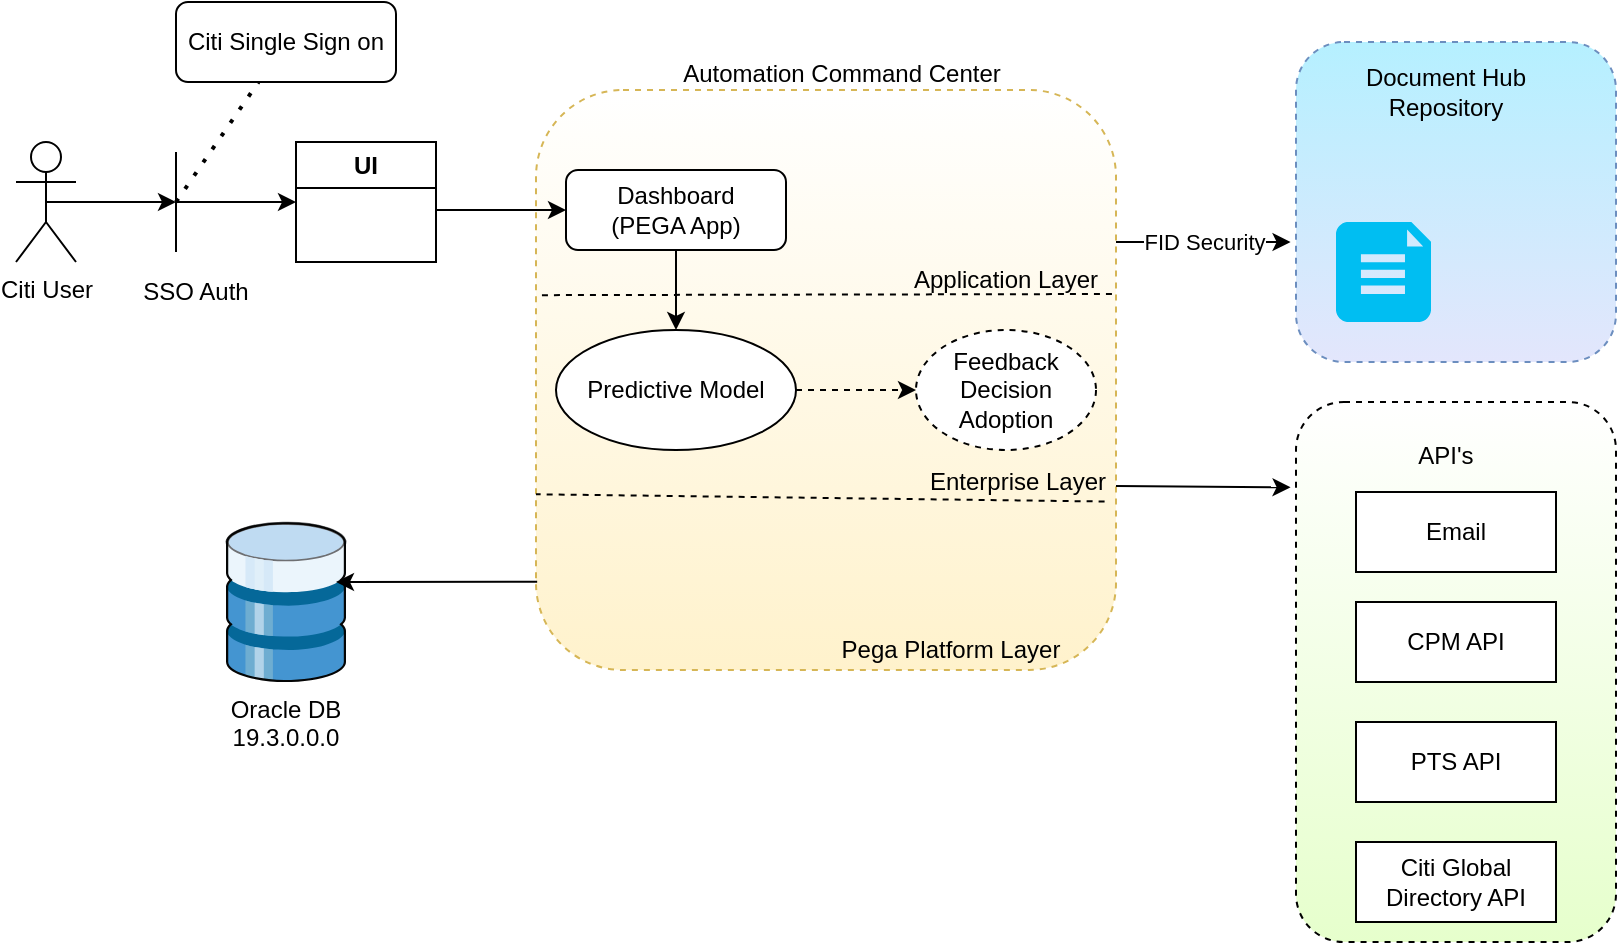 <mxfile version="24.7.6">
  <diagram name="Page-1" id="JeuteiJrWNUM56fj1YCd">
    <mxGraphModel dx="1034" dy="420" grid="1" gridSize="10" guides="1" tooltips="1" connect="1" arrows="1" fold="1" page="1" pageScale="1" pageWidth="850" pageHeight="1100" math="0" shadow="0">
      <root>
        <object label="" id="0">
          <mxCell />
        </object>
        <mxCell id="1" parent="0" />
        <object label="Citi User&lt;div&gt;&lt;br&gt;&lt;/div&gt;" id="f4_67E3yVyobe0MgWhKP-1">
          <mxCell style="shape=umlActor;verticalLabelPosition=bottom;verticalAlign=top;html=1;outlineConnect=0;" parent="1" vertex="1">
            <mxGeometry x="40" y="100" width="30" height="60" as="geometry" />
          </mxCell>
        </object>
        <mxCell id="f4_67E3yVyobe0MgWhKP-9" value="" style="endArrow=none;dashed=1;html=1;dashPattern=1 3;strokeWidth=2;rounded=0;" parent="1" target="f4_67E3yVyobe0MgWhKP-13" edge="1">
          <mxGeometry width="50" height="50" relative="1" as="geometry">
            <mxPoint x="120" y="130" as="sourcePoint" />
            <mxPoint x="170" y="60" as="targetPoint" />
          </mxGeometry>
        </mxCell>
        <mxCell id="f4_67E3yVyobe0MgWhKP-10" value="" style="endArrow=none;html=1;rounded=0;" parent="1" target="f4_67E3yVyobe0MgWhKP-8" edge="1">
          <mxGeometry width="50" height="50" relative="1" as="geometry">
            <mxPoint x="119.5" y="160" as="sourcePoint" />
            <mxPoint x="119.5" y="100" as="targetPoint" />
          </mxGeometry>
        </mxCell>
        <mxCell id="f4_67E3yVyobe0MgWhKP-8" value="SSO Auth" style="text;html=1;align=center;verticalAlign=middle;whiteSpace=wrap;rounded=0;" parent="1" vertex="1">
          <mxGeometry x="100" y="160" width="60" height="30" as="geometry" />
        </mxCell>
        <mxCell id="f4_67E3yVyobe0MgWhKP-11" value="" style="endArrow=none;html=1;rounded=0;" parent="1" edge="1">
          <mxGeometry width="50" height="50" relative="1" as="geometry">
            <mxPoint x="120" y="155" as="sourcePoint" />
            <mxPoint x="120" y="105" as="targetPoint" />
          </mxGeometry>
        </mxCell>
        <mxCell id="f4_67E3yVyobe0MgWhKP-12" value="" style="endArrow=classic;html=1;rounded=0;exitX=0.5;exitY=0.5;exitDx=0;exitDy=0;exitPerimeter=0;" parent="1" source="f4_67E3yVyobe0MgWhKP-1" edge="1">
          <mxGeometry width="50" height="50" relative="1" as="geometry">
            <mxPoint x="380" y="150" as="sourcePoint" />
            <mxPoint x="120" y="130" as="targetPoint" />
          </mxGeometry>
        </mxCell>
        <mxCell id="f4_67E3yVyobe0MgWhKP-13" value="Citi Single Sign on" style="rounded=1;whiteSpace=wrap;html=1;" parent="1" vertex="1">
          <mxGeometry x="120" y="30" width="110" height="40" as="geometry" />
        </mxCell>
        <mxCell id="f4_67E3yVyobe0MgWhKP-14" value="UI" style="swimlane;whiteSpace=wrap;html=1;" parent="1" vertex="1">
          <mxGeometry x="180" y="100" width="70" height="60" as="geometry" />
        </mxCell>
        <mxCell id="f4_67E3yVyobe0MgWhKP-15" value="" style="endArrow=classic;html=1;rounded=0;entryX=0;entryY=0.5;entryDx=0;entryDy=0;" parent="1" target="f4_67E3yVyobe0MgWhKP-14" edge="1">
          <mxGeometry width="50" height="50" relative="1" as="geometry">
            <mxPoint x="120" y="130" as="sourcePoint" />
            <mxPoint x="430" y="100" as="targetPoint" />
          </mxGeometry>
        </mxCell>
        <mxCell id="f4_67E3yVyobe0MgWhKP-16" value="" style="whiteSpace=wrap;html=1;aspect=fixed;rounded=1;dashed=1;fillColor=#fff2cc;strokeColor=#d6b656;gradientColor=#ffffff;gradientDirection=north;" parent="1" vertex="1">
          <mxGeometry x="300" y="74" width="290" height="290" as="geometry" />
        </mxCell>
        <mxCell id="f4_67E3yVyobe0MgWhKP-31" value="" style="edgeStyle=orthogonalEdgeStyle;rounded=0;orthogonalLoop=1;jettySize=auto;html=1;" parent="1" source="f4_67E3yVyobe0MgWhKP-19" target="f4_67E3yVyobe0MgWhKP-29" edge="1">
          <mxGeometry relative="1" as="geometry" />
        </mxCell>
        <mxCell id="f4_67E3yVyobe0MgWhKP-19" value="Dashboard&lt;div&gt;(PEGA App)&lt;/div&gt;" style="rounded=1;whiteSpace=wrap;html=1;" parent="1" vertex="1">
          <mxGeometry x="315" y="114" width="110" height="40" as="geometry" />
        </mxCell>
        <mxCell id="f4_67E3yVyobe0MgWhKP-23" value="" style="endArrow=classic;html=1;rounded=0;entryX=0;entryY=0.5;entryDx=0;entryDy=0;" parent="1" target="f4_67E3yVyobe0MgWhKP-19" edge="1">
          <mxGeometry width="50" height="50" relative="1" as="geometry">
            <mxPoint x="250" y="134" as="sourcePoint" />
            <mxPoint x="320.0" y="129.57" as="targetPoint" />
          </mxGeometry>
        </mxCell>
        <mxCell id="f4_67E3yVyobe0MgWhKP-27" value="Feedback Decision Adoption" style="ellipse;whiteSpace=wrap;html=1;dashed=1;" parent="1" vertex="1">
          <mxGeometry x="490" y="194" width="90" height="60" as="geometry" />
        </mxCell>
        <mxCell id="f4_67E3yVyobe0MgWhKP-32" value="" style="edgeStyle=orthogonalEdgeStyle;rounded=0;orthogonalLoop=1;jettySize=auto;html=1;dashed=1;" parent="1" source="f4_67E3yVyobe0MgWhKP-29" target="f4_67E3yVyobe0MgWhKP-27" edge="1">
          <mxGeometry relative="1" as="geometry" />
        </mxCell>
        <mxCell id="f4_67E3yVyobe0MgWhKP-29" value="Predictive Model" style="ellipse;whiteSpace=wrap;html=1;" parent="1" vertex="1">
          <mxGeometry x="310" y="194" width="120" height="60" as="geometry" />
        </mxCell>
        <mxCell id="f4_67E3yVyobe0MgWhKP-33" value="" style="rounded=1;whiteSpace=wrap;html=1;dashed=1;gradientColor=#E6FFCC;" parent="1" vertex="1">
          <mxGeometry x="680" y="230" width="160" height="270" as="geometry" />
        </mxCell>
        <mxCell id="f4_67E3yVyobe0MgWhKP-34" value="API&#39;s" style="text;html=1;align=center;verticalAlign=middle;whiteSpace=wrap;rounded=0;" parent="1" vertex="1">
          <mxGeometry x="695" y="242" width="120" height="30" as="geometry" />
        </mxCell>
        <mxCell id="f4_67E3yVyobe0MgWhKP-38" value="Email" style="rounded=0;whiteSpace=wrap;html=1;" parent="1" vertex="1">
          <mxGeometry x="710" y="275" width="100" height="40" as="geometry" />
        </mxCell>
        <mxCell id="f4_67E3yVyobe0MgWhKP-39" value="CPM API" style="rounded=0;whiteSpace=wrap;html=1;" parent="1" vertex="1">
          <mxGeometry x="710" y="330" width="100" height="40" as="geometry" />
        </mxCell>
        <mxCell id="f4_67E3yVyobe0MgWhKP-40" value="PTS API" style="rounded=0;whiteSpace=wrap;html=1;" parent="1" vertex="1">
          <mxGeometry x="710" y="390" width="100" height="40" as="geometry" />
        </mxCell>
        <mxCell id="f4_67E3yVyobe0MgWhKP-41" value="Citi Global Directory API" style="rounded=0;whiteSpace=wrap;html=1;" parent="1" vertex="1">
          <mxGeometry x="710" y="450" width="100" height="40" as="geometry" />
        </mxCell>
        <mxCell id="f4_67E3yVyobe0MgWhKP-60" value="Oracle DB 19.3.0.0.0" style="shape=mxgraph.veeam.3d.medium_datastore;whiteSpace=wrap;html=1;boundedLbl=1;backgroundOutline=1;size=15;sketch=0;shadow=0;dashed=0;labelPosition=center;verticalLabelPosition=bottom;verticalAlign=top;outlineConnect=0;" parent="1" vertex="1">
          <mxGeometry x="145" y="290" width="60" height="80" as="geometry" />
        </mxCell>
        <mxCell id="f4_67E3yVyobe0MgWhKP-69" value="" style="whiteSpace=wrap;html=1;aspect=fixed;rounded=1;dashed=1;fillColor=#E3E6FC;strokeColor=#6c8ebf;gradientDirection=north;gradientColor=#B5F0FF;" parent="1" vertex="1">
          <mxGeometry x="680" y="50" width="160" height="160" as="geometry" />
        </mxCell>
        <mxCell id="JpyrA56GdO4GCkvxSW_a-2" value="" style="verticalLabelPosition=bottom;html=1;verticalAlign=top;align=center;strokeColor=none;fillColor=#00BEF2;shape=mxgraph.azure.file_2;pointerEvents=1;" vertex="1" parent="1">
          <mxGeometry x="700" y="140" width="47.5" height="50" as="geometry" />
        </mxCell>
        <mxCell id="JpyrA56GdO4GCkvxSW_a-3" value="Document Hub Repository" style="text;html=1;align=center;verticalAlign=middle;whiteSpace=wrap;rounded=0;" vertex="1" parent="1">
          <mxGeometry x="690" y="60" width="130" height="30" as="geometry" />
        </mxCell>
        <mxCell id="JpyrA56GdO4GCkvxSW_a-9" value="" style="endArrow=classic;html=1;rounded=0;entryX=-0.017;entryY=0.625;entryDx=0;entryDy=0;entryPerimeter=0;" edge="1" parent="1" target="f4_67E3yVyobe0MgWhKP-69">
          <mxGeometry relative="1" as="geometry">
            <mxPoint x="590" y="150" as="sourcePoint" />
            <mxPoint x="650" y="150" as="targetPoint" />
          </mxGeometry>
        </mxCell>
        <mxCell id="JpyrA56GdO4GCkvxSW_a-10" value="FID Security" style="edgeLabel;resizable=0;html=1;;align=center;verticalAlign=middle;" connectable="0" vertex="1" parent="JpyrA56GdO4GCkvxSW_a-9">
          <mxGeometry relative="1" as="geometry" />
        </mxCell>
        <mxCell id="JpyrA56GdO4GCkvxSW_a-12" value="Automation Command Center" style="text;html=1;align=center;verticalAlign=middle;whiteSpace=wrap;rounded=0;" vertex="1" parent="1">
          <mxGeometry x="363" y="51" width="180" height="30" as="geometry" />
        </mxCell>
        <mxCell id="JpyrA56GdO4GCkvxSW_a-13" value="" style="endArrow=none;dashed=1;html=1;rounded=0;exitX=0.993;exitY=0.347;exitDx=0;exitDy=0;exitPerimeter=0;entryX=0.005;entryY=0.349;entryDx=0;entryDy=0;entryPerimeter=0;" edge="1" parent="1">
          <mxGeometry width="50" height="50" relative="1" as="geometry">
            <mxPoint x="587.97" y="176" as="sourcePoint" />
            <mxPoint x="301.45" y="176.58" as="targetPoint" />
          </mxGeometry>
        </mxCell>
        <mxCell id="JpyrA56GdO4GCkvxSW_a-17" value="" style="endArrow=none;dashed=1;html=1;rounded=0;entryX=0;entryY=0.697;entryDx=0;entryDy=0;entryPerimeter=0;exitX=0.993;exitY=0.692;exitDx=0;exitDy=0;exitPerimeter=0;" edge="1" parent="1" target="f4_67E3yVyobe0MgWhKP-16">
          <mxGeometry width="50" height="50" relative="1" as="geometry">
            <mxPoint x="584.3" y="279.76" as="sourcePoint" />
            <mxPoint x="460" y="264" as="targetPoint" />
          </mxGeometry>
        </mxCell>
        <mxCell id="JpyrA56GdO4GCkvxSW_a-19" value="Application Layer" style="text;html=1;align=center;verticalAlign=middle;whiteSpace=wrap;rounded=0;" vertex="1" parent="1">
          <mxGeometry x="480" y="154" width="110" height="30" as="geometry" />
        </mxCell>
        <mxCell id="JpyrA56GdO4GCkvxSW_a-23" value="Enterprise Layer" style="text;html=1;align=center;verticalAlign=middle;whiteSpace=wrap;rounded=0;" vertex="1" parent="1">
          <mxGeometry x="491" y="255" width="100" height="30" as="geometry" />
        </mxCell>
        <mxCell id="JpyrA56GdO4GCkvxSW_a-24" value="Pega Platform Layer" style="text;html=1;align=center;verticalAlign=middle;whiteSpace=wrap;rounded=0;" vertex="1" parent="1">
          <mxGeometry x="450" y="339" width="115" height="30" as="geometry" />
        </mxCell>
        <mxCell id="JpyrA56GdO4GCkvxSW_a-28" value="" style="endArrow=classic;html=1;rounded=0;entryX=-0.017;entryY=0.158;entryDx=0;entryDy=0;entryPerimeter=0;" edge="1" parent="1" target="f4_67E3yVyobe0MgWhKP-33">
          <mxGeometry width="50" height="50" relative="1" as="geometry">
            <mxPoint x="590" y="272" as="sourcePoint" />
            <mxPoint x="640" y="222" as="targetPoint" />
          </mxGeometry>
        </mxCell>
        <mxCell id="JpyrA56GdO4GCkvxSW_a-30" value="" style="endArrow=classic;html=1;rounded=0;exitX=0.002;exitY=0.848;exitDx=0;exitDy=0;exitPerimeter=0;" edge="1" parent="1" source="f4_67E3yVyobe0MgWhKP-16">
          <mxGeometry width="50" height="50" relative="1" as="geometry">
            <mxPoint x="230" y="355" as="sourcePoint" />
            <mxPoint x="200" y="320" as="targetPoint" />
          </mxGeometry>
        </mxCell>
      </root>
    </mxGraphModel>
  </diagram>
</mxfile>
